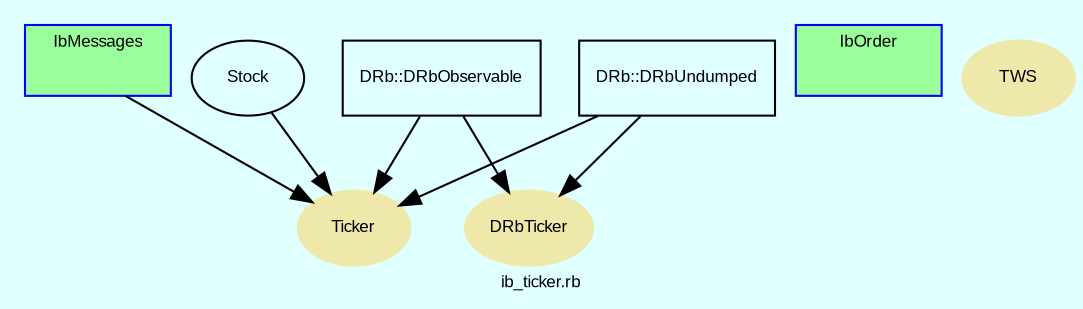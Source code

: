 digraph TopLevel {
    compound = true
    bgcolor = lightcyan1
    fontname = Arial
    fontsize = 8
    label = "ib_ticker.rb"
    node [
        fontname = Arial,
        fontsize = 8,
        color = black
    ]

    subgraph cluster_IbMessages {
        fillcolor = palegreen1
        URL = "classes/IbMessages.html"
        fontname = Arial
        color = blue
        label = "IbMessages"
        style = filled
        IbMessages [
            shape = plaintext,
            height = 0.01,
            width = 0.75,
            label = ""
        ]

    }

    subgraph cluster_IbOrder {
        fillcolor = palegreen1
        URL = "classes/IbOrder.html"
        fontname = Arial
        color = blue
        label = "IbOrder"
        style = filled
        IbOrder [
            shape = plaintext,
            height = 0.01,
            width = 0.75,
            label = ""
        ]

    }

    DRbTicker [
        fontcolor = black,
        URL = "classes/DRbTicker.html",
        shape = ellipse,
        color = palegoldenrod,
        style = filled,
        label = "DRbTicker"
    ]

    TWS [
        fontcolor = black,
        URL = "classes/TWS.html",
        shape = ellipse,
        color = palegoldenrod,
        style = filled,
        label = "TWS"
    ]

    Ticker [
        fontcolor = black,
        URL = "classes/Ticker.html",
        shape = ellipse,
        color = palegoldenrod,
        style = filled,
        label = "Ticker"
    ]

    DRb__DRbObservable [
        URL = "classes/DRb/DRbObservable.html",
        shape = box,
        label = "DRb::DRbObservable"
    ]

    DRb__DRbObservable -> DRbTicker [

    ]

    DRb__DRbUndumped [
        URL = "classes/DRb/DRbUndumped.html",
        shape = box,
        label = "DRb::DRbUndumped"
    ]

    DRb__DRbUndumped -> DRbTicker [

    ]

    IbMessages -> Ticker [
        ltail = cluster_IbMessages
    ]

    DRb__DRbObservable -> Ticker [

    ]

    DRb__DRbUndumped -> Ticker [

    ]

    Stock [
        URL = "classes/Stock.html",
        label = "Stock"
    ]

    Stock -> Ticker [

    ]

}

